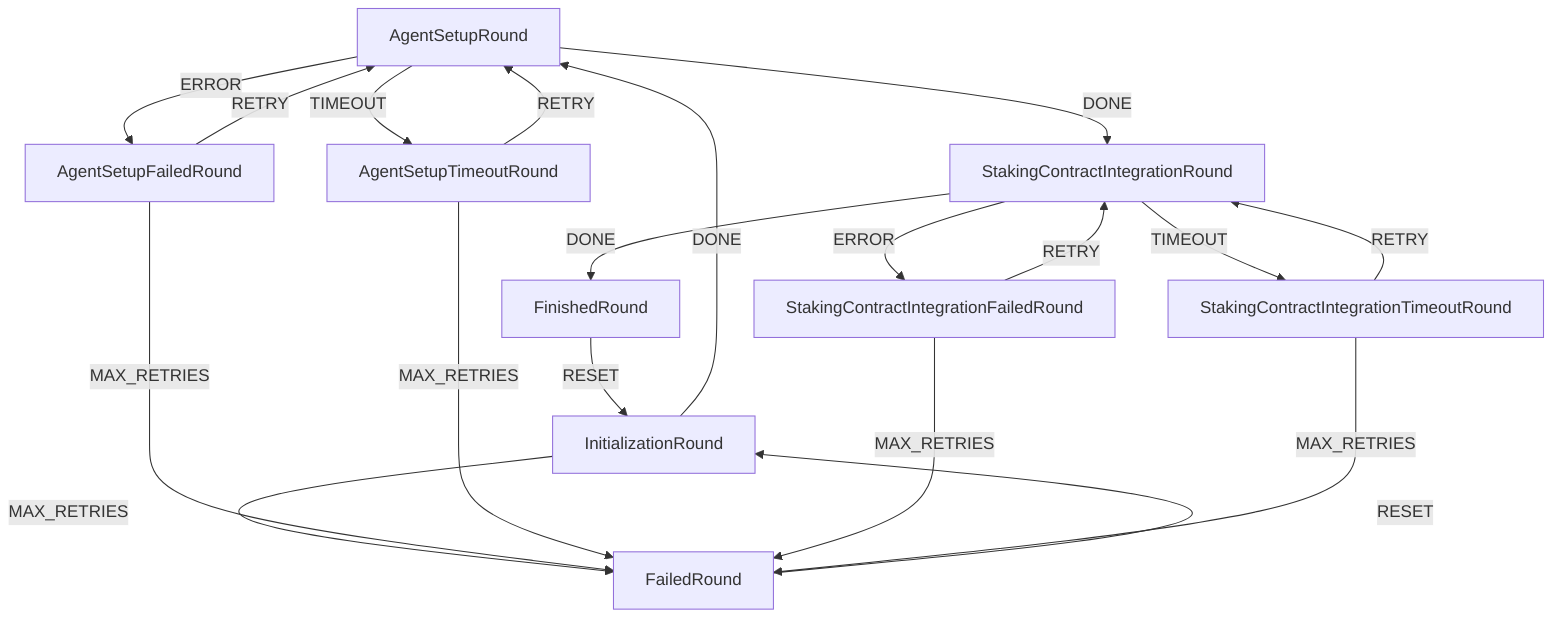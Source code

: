 graph TD
  AgentSetupRound
  FinishedRound
  StakingContractIntegrationFailedRound
  FailedRound
  InitializationRound
  AgentSetupRound
  StakingContractIntegrationRound
  AgentSetupTimeoutRound
  AgentSetupFailedRound
  StakingContractIntegrationTimeoutRound
  InitializationRound -->|DONE| AgentSetupRound
  InitializationRound -->|MAX_RETRIES| FailedRound
  AgentSetupRound -->|DONE| StakingContractIntegrationRound
  AgentSetupRound -->|ERROR| AgentSetupFailedRound
  AgentSetupRound -->|TIMEOUT| AgentSetupTimeoutRound
  StakingContractIntegrationRound -->|DONE| FinishedRound
  StakingContractIntegrationRound -->|ERROR| StakingContractIntegrationFailedRound
  StakingContractIntegrationRound -->|TIMEOUT| StakingContractIntegrationTimeoutRound
  AgentSetupFailedRound -->|RETRY| AgentSetupRound
  AgentSetupFailedRound -->|MAX_RETRIES| FailedRound
  AgentSetupTimeoutRound -->|RETRY| AgentSetupRound
  AgentSetupTimeoutRound -->|MAX_RETRIES| FailedRound
  StakingContractIntegrationFailedRound -->|RETRY| StakingContractIntegrationRound
  StakingContractIntegrationFailedRound -->|MAX_RETRIES| FailedRound
  StakingContractIntegrationTimeoutRound -->|RETRY| StakingContractIntegrationRound
  StakingContractIntegrationTimeoutRound -->|MAX_RETRIES| FailedRound
  FinishedRound -->|RESET| InitializationRound
  FailedRound -->|RESET| InitializationRound